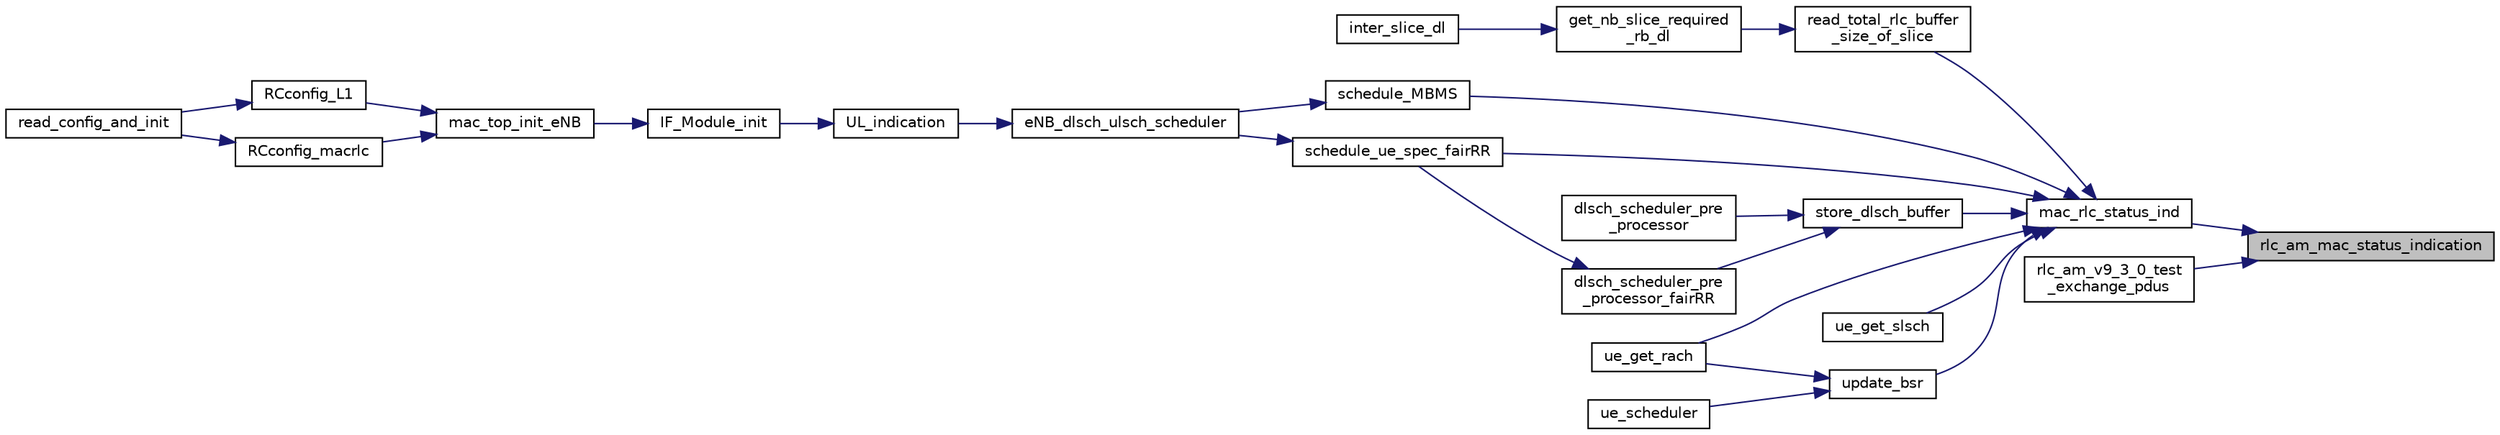 digraph "rlc_am_mac_status_indication"
{
 // LATEX_PDF_SIZE
  edge [fontname="Helvetica",fontsize="10",labelfontname="Helvetica",labelfontsize="10"];
  node [fontname="Helvetica",fontsize="10",shape=record];
  rankdir="RL";
  Node1 [label="rlc_am_mac_status_indication",height=0.2,width=0.4,color="black", fillcolor="grey75", style="filled", fontcolor="black",tooltip="Request the maximum number of bytes that can be served by RLC instance to MAC and fix the amount of b..."];
  Node1 -> Node2 [dir="back",color="midnightblue",fontsize="10",style="solid",fontname="Helvetica"];
  Node2 [label="mac_rlc_status_ind",height=0.2,width=0.4,color="black", fillcolor="white", style="filled",URL="$group__em.html#gab02bd6cca3f46350ea44e5afbd3282da",tooltip=" "];
  Node2 -> Node3 [dir="back",color="midnightblue",fontsize="10",style="solid",fontname="Helvetica"];
  Node3 [label="read_total_rlc_buffer\l_size_of_slice",height=0.2,width=0.4,color="black", fillcolor="white", style="filled",URL="$group____mac.html#ga7984896dd11353129bd518c522a96be8",tooltip="本函式是協助get_nb_slice_required_rb_dl(）取得RLC buffer status 的函式."];
  Node3 -> Node4 [dir="back",color="midnightblue",fontsize="10",style="solid",fontname="Helvetica"];
  Node4 [label="get_nb_slice_required\l_rb_dl",height=0.2,width=0.4,color="black", fillcolor="white", style="filled",URL="$group____mac.html#ga275c4da83e0965d111702c9880a8db4e",tooltip="本函式負責讀取各UE的RLC buffer status（unit: byte），並轉換成rb數量存入slice_required_rb，因此輸出結果會得到該slice在那個scheduling sub..."];
  Node4 -> Node5 [dir="back",color="midnightblue",fontsize="10",style="solid",fontname="Helvetica"];
  Node5 [label="inter_slice_dl",height=0.2,width=0.4,color="black", fillcolor="white", style="filled",URL="$group____mac.html#ga7ab2acef126a7e073a41b9be6f80ae1d",tooltip="這是本論文最重要的函式之一，負責處理downlink 的slice isolation和resource sharing 的運算處理。"];
  Node2 -> Node6 [dir="back",color="midnightblue",fontsize="10",style="solid",fontname="Helvetica"];
  Node6 [label="schedule_MBMS",height=0.2,width=0.4,color="black", fillcolor="white", style="filled",URL="$group____mac.html#ga467b6d5c32d1607f95d4da25b18601ad",tooltip="MBMS scheduling: Checking the position for MBSFN subframes. Create MSI, transfer MCCH from RRC to MAC..."];
  Node6 -> Node7 [dir="back",color="midnightblue",fontsize="10",style="solid",fontname="Helvetica"];
  Node7 [label="eNB_dlsch_ulsch_scheduler",height=0.2,width=0.4,color="black", fillcolor="white", style="filled",URL="$group____mac.html#ga2a3ebd99050898af5b0f5ff9c9785897",tooltip=" "];
  Node7 -> Node8 [dir="back",color="midnightblue",fontsize="10",style="solid",fontname="Helvetica"];
  Node8 [label="UL_indication",height=0.2,width=0.4,color="black", fillcolor="white", style="filled",URL="$IF__Module_8h.html#a0e2ef22a02b2c6683ab06f6d53f92e4d",tooltip=" "];
  Node8 -> Node9 [dir="back",color="midnightblue",fontsize="10",style="solid",fontname="Helvetica"];
  Node9 [label="IF_Module_init",height=0.2,width=0.4,color="black", fillcolor="white", style="filled",URL="$IF__Module_8h.html#a889f718a2d163ae240f8aa0732d35a81",tooltip=" "];
  Node9 -> Node10 [dir="back",color="midnightblue",fontsize="10",style="solid",fontname="Helvetica"];
  Node10 [label="mac_top_init_eNB",height=0.2,width=0.4,color="black", fillcolor="white", style="filled",URL="$group____mac.html#ga7b366a80fdb7f92ef5b4418560f2c330",tooltip=" "];
  Node10 -> Node11 [dir="back",color="midnightblue",fontsize="10",style="solid",fontname="Helvetica"];
  Node11 [label="RCconfig_L1",height=0.2,width=0.4,color="black", fillcolor="white", style="filled",URL="$group____enb__app.html#gaf0a0b784f891b689029fdac80981bb48",tooltip=" "];
  Node11 -> Node12 [dir="back",color="midnightblue",fontsize="10",style="solid",fontname="Helvetica"];
  Node12 [label="read_config_and_init",height=0.2,width=0.4,color="black", fillcolor="white", style="filled",URL="$group____enb__app.html#gafd8182cd803334f6a7df61898dc81389",tooltip=" "];
  Node10 -> Node13 [dir="back",color="midnightblue",fontsize="10",style="solid",fontname="Helvetica"];
  Node13 [label="RCconfig_macrlc",height=0.2,width=0.4,color="black", fillcolor="white", style="filled",URL="$group____enb__app.html#gad938d81629b25898f7beb6f9c854846b",tooltip=" "];
  Node13 -> Node12 [dir="back",color="midnightblue",fontsize="10",style="solid",fontname="Helvetica"];
  Node2 -> Node14 [dir="back",color="midnightblue",fontsize="10",style="solid",fontname="Helvetica"];
  Node14 [label="schedule_ue_spec_fairRR",height=0.2,width=0.4,color="black", fillcolor="white", style="filled",URL="$eNB__scheduler__fairRR_8h.html#a7cb0cf3bc998bebe482e86b52503abb1",tooltip=" "];
  Node14 -> Node7 [dir="back",color="midnightblue",fontsize="10",style="solid",fontname="Helvetica"];
  Node2 -> Node15 [dir="back",color="midnightblue",fontsize="10",style="solid",fontname="Helvetica"];
  Node15 [label="store_dlsch_buffer",height=0.2,width=0.4,color="black", fillcolor="white", style="filled",URL="$group____mac.html#ga3884fec2a5a6031fa8bf50e8030e2b44",tooltip=" "];
  Node15 -> Node16 [dir="back",color="midnightblue",fontsize="10",style="solid",fontname="Helvetica"];
  Node16 [label="dlsch_scheduler_pre\l_processor",height=0.2,width=0.4,color="black", fillcolor="white", style="filled",URL="$group____mac.html#gabd5df338fec1a4a9267ab153e6b357fc",tooltip=" "];
  Node15 -> Node17 [dir="back",color="midnightblue",fontsize="10",style="solid",fontname="Helvetica"];
  Node17 [label="dlsch_scheduler_pre\l_processor_fairRR",height=0.2,width=0.4,color="black", fillcolor="white", style="filled",URL="$eNB__scheduler__fairRR_8h.html#a7da6f349ceb5e7c4aaa672b485af4c57",tooltip=" "];
  Node17 -> Node14 [dir="back",color="midnightblue",fontsize="10",style="solid",fontname="Helvetica"];
  Node2 -> Node18 [dir="back",color="midnightblue",fontsize="10",style="solid",fontname="Helvetica"];
  Node18 [label="ue_get_rach",height=0.2,width=0.4,color="black", fillcolor="white", style="filled",URL="$group____mac.html#ga5918f5763e3fe4a86e844e6da5feb5f2",tooltip=" "];
  Node2 -> Node19 [dir="back",color="midnightblue",fontsize="10",style="solid",fontname="Helvetica"];
  Node19 [label="ue_get_slsch",height=0.2,width=0.4,color="black", fillcolor="white", style="filled",URL="$group____mac.html#ga6278262c8c981b951a38a0febe3f9cf6",tooltip=" "];
  Node2 -> Node20 [dir="back",color="midnightblue",fontsize="10",style="solid",fontname="Helvetica"];
  Node20 [label="update_bsr",height=0.2,width=0.4,color="black", fillcolor="white", style="filled",URL="$group____mac.html#gaddd0ec59a529e99f88eeb2d10e4278a9",tooltip=" "];
  Node20 -> Node18 [dir="back",color="midnightblue",fontsize="10",style="solid",fontname="Helvetica"];
  Node20 -> Node21 [dir="back",color="midnightblue",fontsize="10",style="solid",fontname="Helvetica"];
  Node21 [label="ue_scheduler",height=0.2,width=0.4,color="black", fillcolor="white", style="filled",URL="$group____mac.html#ga338746ce34cc27a9ea8740e2672f3aa9",tooltip=" "];
  Node1 -> Node22 [dir="back",color="midnightblue",fontsize="10",style="solid",fontname="Helvetica"];
  Node22 [label="rlc_am_v9_3_0_test\l_exchange_pdus",height=0.2,width=0.4,color="black", fillcolor="white", style="filled",URL="$rlc__am__test_8h.html#a2f7c7f6523d903f99e26c259dab3c539",tooltip=" "];
}
